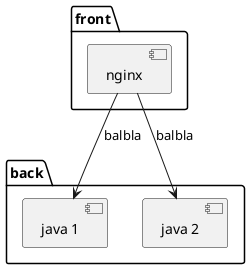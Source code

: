 @startuml

package "front"{
[ nginx ]
}
package "back"{
[ java 1 ]
}
package "back"{
[ java 2 ]
}
[ nginx ]  --> [ java 1 ] : balbla
[ nginx ]  --> [ java 2 ] : balbla

@enduml